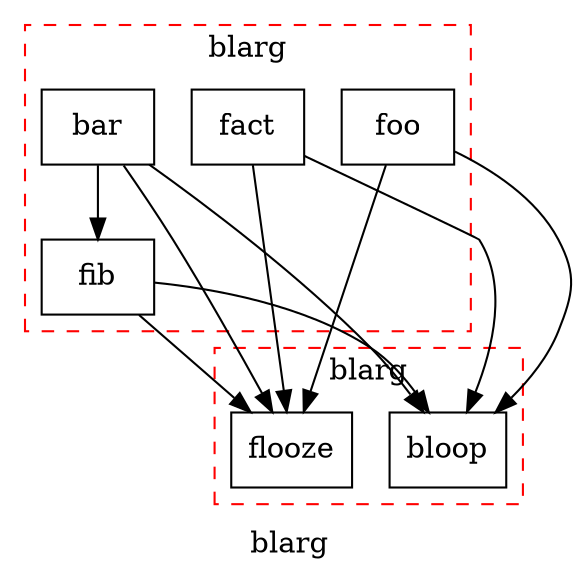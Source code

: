 digraph test
{
        graph [label="blarg"]
        [color=red]
        style=dashed
        node [shape=box]
        subgraph cluster
        {{foo bar->fib fact}}->subgraph cluster_fort{bloop {flooze}}
        
}
